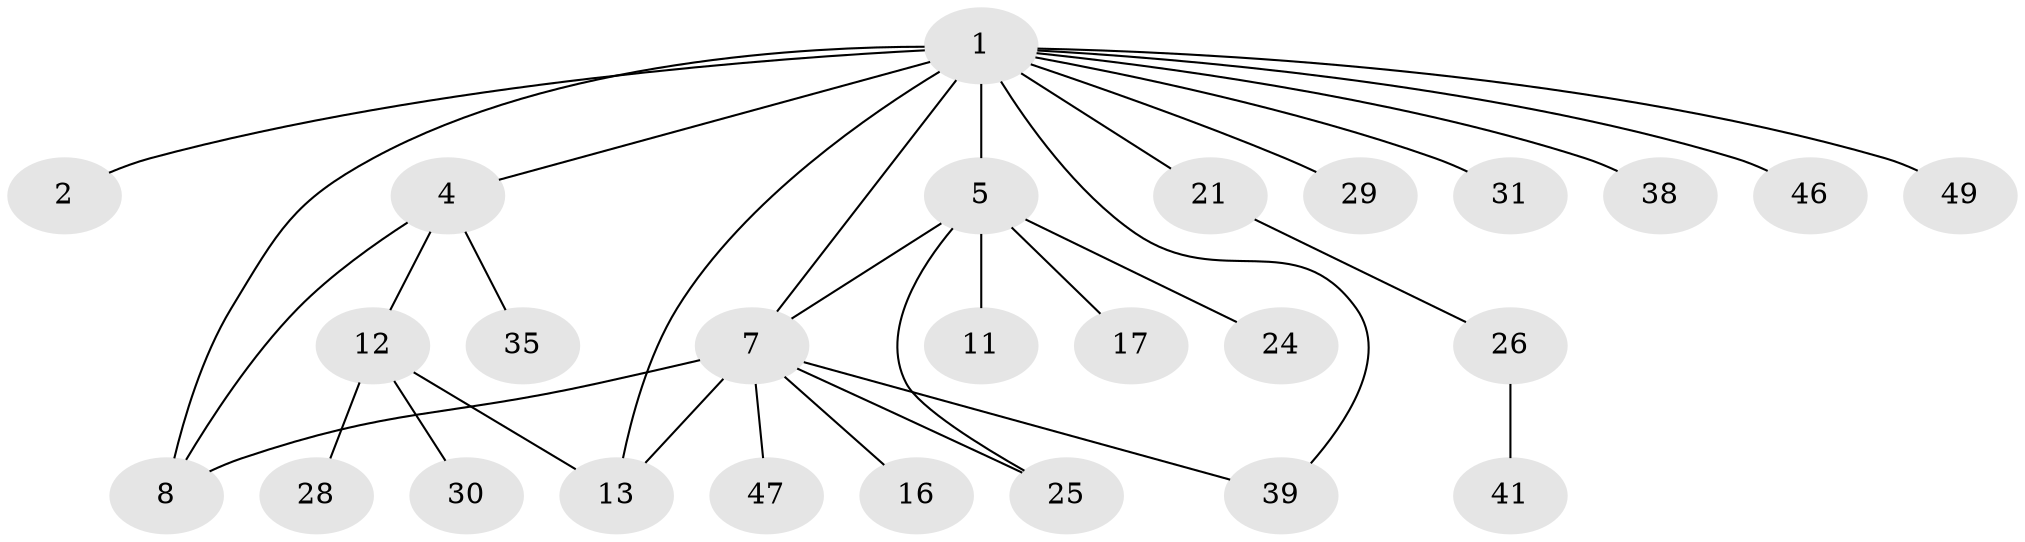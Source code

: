 // original degree distribution, {10: 0.019230769230769232, 1: 0.5, 5: 0.057692307692307696, 4: 0.057692307692307696, 7: 0.038461538461538464, 8: 0.019230769230769232, 3: 0.09615384615384616, 6: 0.019230769230769232, 2: 0.19230769230769232}
// Generated by graph-tools (version 1.1) at 2025/19/03/04/25 18:19:45]
// undirected, 26 vertices, 32 edges
graph export_dot {
graph [start="1"]
  node [color=gray90,style=filled];
  1 [super="+22+9+3"];
  2;
  4;
  5 [super="+6+32"];
  7;
  8;
  11;
  12 [super="+23+37+14+19"];
  13 [super="+15"];
  16;
  17 [super="+42+18"];
  21;
  24;
  25 [super="+40+36"];
  26 [super="+27"];
  28;
  29;
  30;
  31 [super="+33"];
  35;
  38;
  39 [super="+50"];
  41;
  46;
  47;
  49;
  1 -- 2;
  1 -- 5 [weight=4];
  1 -- 8;
  1 -- 29;
  1 -- 31;
  1 -- 39;
  1 -- 49;
  1 -- 38;
  1 -- 46;
  1 -- 21;
  1 -- 7;
  1 -- 13;
  1 -- 4;
  4 -- 8;
  4 -- 12;
  4 -- 35;
  5 -- 7;
  5 -- 24;
  5 -- 11;
  5 -- 17;
  5 -- 25;
  7 -- 8;
  7 -- 16;
  7 -- 25;
  7 -- 39;
  7 -- 47;
  7 -- 13;
  12 -- 13;
  12 -- 28;
  12 -- 30;
  21 -- 26;
  26 -- 41;
}
